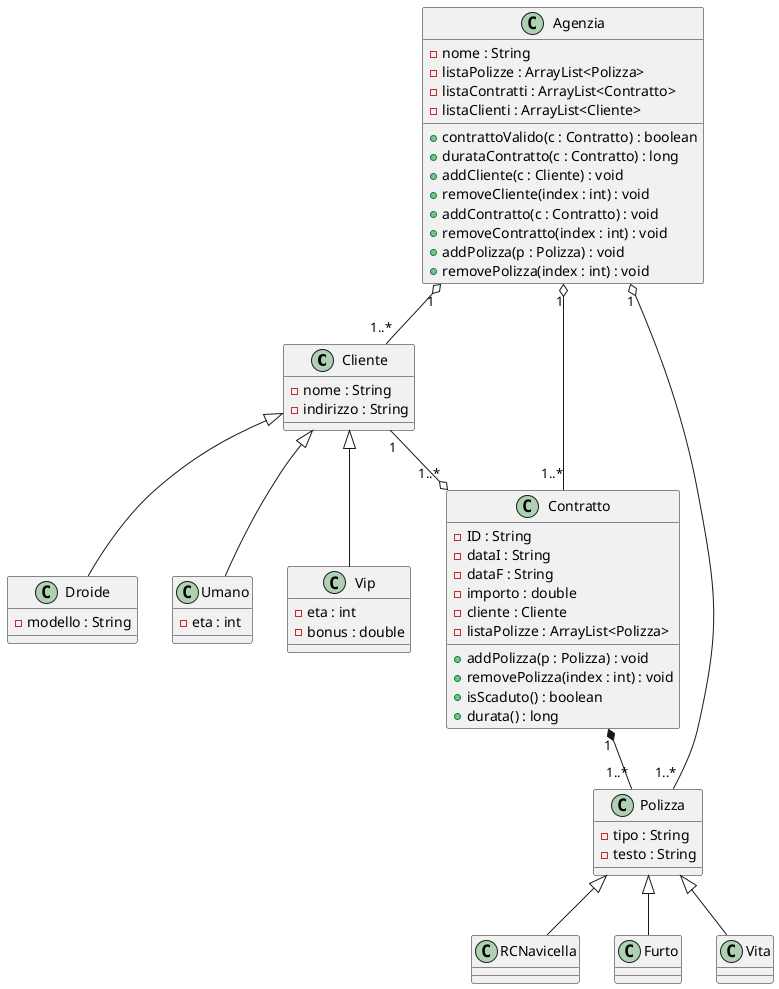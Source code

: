 @startuml

class Cliente {
    -nome : String
    -indirizzo : String
}

class Droide{
    -modello : String
}

class Umano {
    -eta : int
}

class Vip {
    -eta : int
    -bonus : double
}

class Contratto {
    -ID : String
    -dataI : String
    -dataF : String
    -importo : double
    -cliente : Cliente
    -listaPolizze : ArrayList<Polizza>
    +addPolizza(p : Polizza) : void
    +removePolizza(index : int) : void
    +isScaduto() : boolean
    +durata() : long
}

class Agenzia {
    -nome : String
    -listaPolizze : ArrayList<Polizza>
    -listaContratti : ArrayList<Contratto>
    -listaClienti : ArrayList<Cliente>
    +contrattoValido(c : Contratto) : boolean
    +durataContratto(c : Contratto) : long
    +addCliente(c : Cliente) : void
    +removeCliente(index : int) : void
    +addContratto(c : Contratto) : void
    +removeContratto(index : int) : void
    +addPolizza(p : Polizza) : void
    +removePolizza(index : int) : void
}

class Polizza {
    -tipo : String
    -testo : String
}

class RCNavicella extends Polizza
class Furto extends Polizza
class Vita extends Polizza

Cliente <|-- Droide
Cliente <|-- Umano
Cliente <|-- Vip

Contratto "1" *-- "1..*" Polizza
Cliente "1" --o "1..*" Contratto
Agenzia "1" o-- "1..*" Cliente
Agenzia "1" o-- "1..*" Contratto
Agenzia "1" o-- "1..*" Polizza

@enduml
